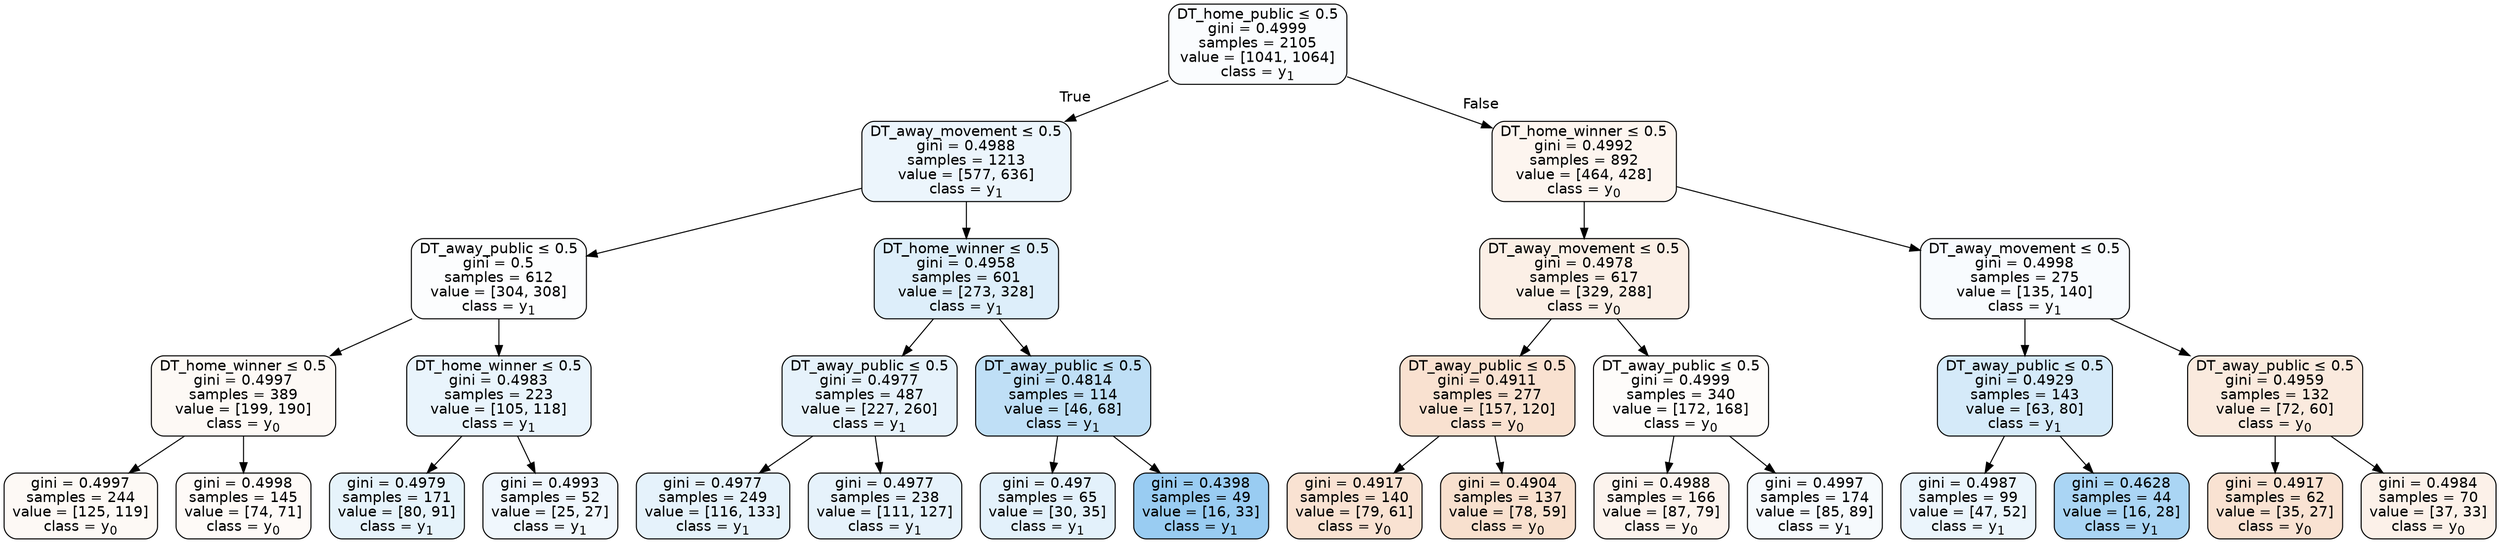 digraph Tree {
node [shape=box, style="filled, rounded", color="black", fontname=helvetica] ;
edge [fontname=helvetica] ;
0 [label=<DT_home_public &le; 0.5<br/>gini = 0.4999<br/>samples = 2105<br/>value = [1041, 1064]<br/>class = y<SUB>1</SUB>>, fillcolor="#399de506"] ;
1 [label=<DT_away_movement &le; 0.5<br/>gini = 0.4988<br/>samples = 1213<br/>value = [577, 636]<br/>class = y<SUB>1</SUB>>, fillcolor="#399de518"] ;
0 -> 1 [labeldistance=2.5, labelangle=45, headlabel="True"] ;
2 [label=<DT_away_public &le; 0.5<br/>gini = 0.5<br/>samples = 612<br/>value = [304, 308]<br/>class = y<SUB>1</SUB>>, fillcolor="#399de503"] ;
1 -> 2 ;
3 [label=<DT_home_winner &le; 0.5<br/>gini = 0.4997<br/>samples = 389<br/>value = [199, 190]<br/>class = y<SUB>0</SUB>>, fillcolor="#e581390c"] ;
2 -> 3 ;
4 [label=<gini = 0.4997<br/>samples = 244<br/>value = [125, 119]<br/>class = y<SUB>0</SUB>>, fillcolor="#e581390c"] ;
3 -> 4 ;
5 [label=<gini = 0.4998<br/>samples = 145<br/>value = [74, 71]<br/>class = y<SUB>0</SUB>>, fillcolor="#e581390a"] ;
3 -> 5 ;
6 [label=<DT_home_winner &le; 0.5<br/>gini = 0.4983<br/>samples = 223<br/>value = [105, 118]<br/>class = y<SUB>1</SUB>>, fillcolor="#399de51c"] ;
2 -> 6 ;
7 [label=<gini = 0.4979<br/>samples = 171<br/>value = [80, 91]<br/>class = y<SUB>1</SUB>>, fillcolor="#399de51f"] ;
6 -> 7 ;
8 [label=<gini = 0.4993<br/>samples = 52<br/>value = [25, 27]<br/>class = y<SUB>1</SUB>>, fillcolor="#399de513"] ;
6 -> 8 ;
9 [label=<DT_home_winner &le; 0.5<br/>gini = 0.4958<br/>samples = 601<br/>value = [273, 328]<br/>class = y<SUB>1</SUB>>, fillcolor="#399de52b"] ;
1 -> 9 ;
10 [label=<DT_away_public &le; 0.5<br/>gini = 0.4977<br/>samples = 487<br/>value = [227, 260]<br/>class = y<SUB>1</SUB>>, fillcolor="#399de520"] ;
9 -> 10 ;
11 [label=<gini = 0.4977<br/>samples = 249<br/>value = [116, 133]<br/>class = y<SUB>1</SUB>>, fillcolor="#399de521"] ;
10 -> 11 ;
12 [label=<gini = 0.4977<br/>samples = 238<br/>value = [111, 127]<br/>class = y<SUB>1</SUB>>, fillcolor="#399de520"] ;
10 -> 12 ;
13 [label=<DT_away_public &le; 0.5<br/>gini = 0.4814<br/>samples = 114<br/>value = [46, 68]<br/>class = y<SUB>1</SUB>>, fillcolor="#399de552"] ;
9 -> 13 ;
14 [label=<gini = 0.497<br/>samples = 65<br/>value = [30, 35]<br/>class = y<SUB>1</SUB>>, fillcolor="#399de524"] ;
13 -> 14 ;
15 [label=<gini = 0.4398<br/>samples = 49<br/>value = [16, 33]<br/>class = y<SUB>1</SUB>>, fillcolor="#399de583"] ;
13 -> 15 ;
16 [label=<DT_home_winner &le; 0.5<br/>gini = 0.4992<br/>samples = 892<br/>value = [464, 428]<br/>class = y<SUB>0</SUB>>, fillcolor="#e5813914"] ;
0 -> 16 [labeldistance=2.5, labelangle=-45, headlabel="False"] ;
17 [label=<DT_away_movement &le; 0.5<br/>gini = 0.4978<br/>samples = 617<br/>value = [329, 288]<br/>class = y<SUB>0</SUB>>, fillcolor="#e5813920"] ;
16 -> 17 ;
18 [label=<DT_away_public &le; 0.5<br/>gini = 0.4911<br/>samples = 277<br/>value = [157, 120]<br/>class = y<SUB>0</SUB>>, fillcolor="#e581393c"] ;
17 -> 18 ;
19 [label=<gini = 0.4917<br/>samples = 140<br/>value = [79, 61]<br/>class = y<SUB>0</SUB>>, fillcolor="#e581393a"] ;
18 -> 19 ;
20 [label=<gini = 0.4904<br/>samples = 137<br/>value = [78, 59]<br/>class = y<SUB>0</SUB>>, fillcolor="#e581393e"] ;
18 -> 20 ;
21 [label=<DT_away_public &le; 0.5<br/>gini = 0.4999<br/>samples = 340<br/>value = [172, 168]<br/>class = y<SUB>0</SUB>>, fillcolor="#e5813906"] ;
17 -> 21 ;
22 [label=<gini = 0.4988<br/>samples = 166<br/>value = [87, 79]<br/>class = y<SUB>0</SUB>>, fillcolor="#e5813917"] ;
21 -> 22 ;
23 [label=<gini = 0.4997<br/>samples = 174<br/>value = [85, 89]<br/>class = y<SUB>1</SUB>>, fillcolor="#399de50b"] ;
21 -> 23 ;
24 [label=<DT_away_movement &le; 0.5<br/>gini = 0.4998<br/>samples = 275<br/>value = [135, 140]<br/>class = y<SUB>1</SUB>>, fillcolor="#399de509"] ;
16 -> 24 ;
25 [label=<DT_away_public &le; 0.5<br/>gini = 0.4929<br/>samples = 143<br/>value = [63, 80]<br/>class = y<SUB>1</SUB>>, fillcolor="#399de536"] ;
24 -> 25 ;
26 [label=<gini = 0.4987<br/>samples = 99<br/>value = [47, 52]<br/>class = y<SUB>1</SUB>>, fillcolor="#399de519"] ;
25 -> 26 ;
27 [label=<gini = 0.4628<br/>samples = 44<br/>value = [16, 28]<br/>class = y<SUB>1</SUB>>, fillcolor="#399de56d"] ;
25 -> 27 ;
28 [label=<DT_away_public &le; 0.5<br/>gini = 0.4959<br/>samples = 132<br/>value = [72, 60]<br/>class = y<SUB>0</SUB>>, fillcolor="#e581392a"] ;
24 -> 28 ;
29 [label=<gini = 0.4917<br/>samples = 62<br/>value = [35, 27]<br/>class = y<SUB>0</SUB>>, fillcolor="#e581393a"] ;
28 -> 29 ;
30 [label=<gini = 0.4984<br/>samples = 70<br/>value = [37, 33]<br/>class = y<SUB>0</SUB>>, fillcolor="#e581391c"] ;
28 -> 30 ;
}